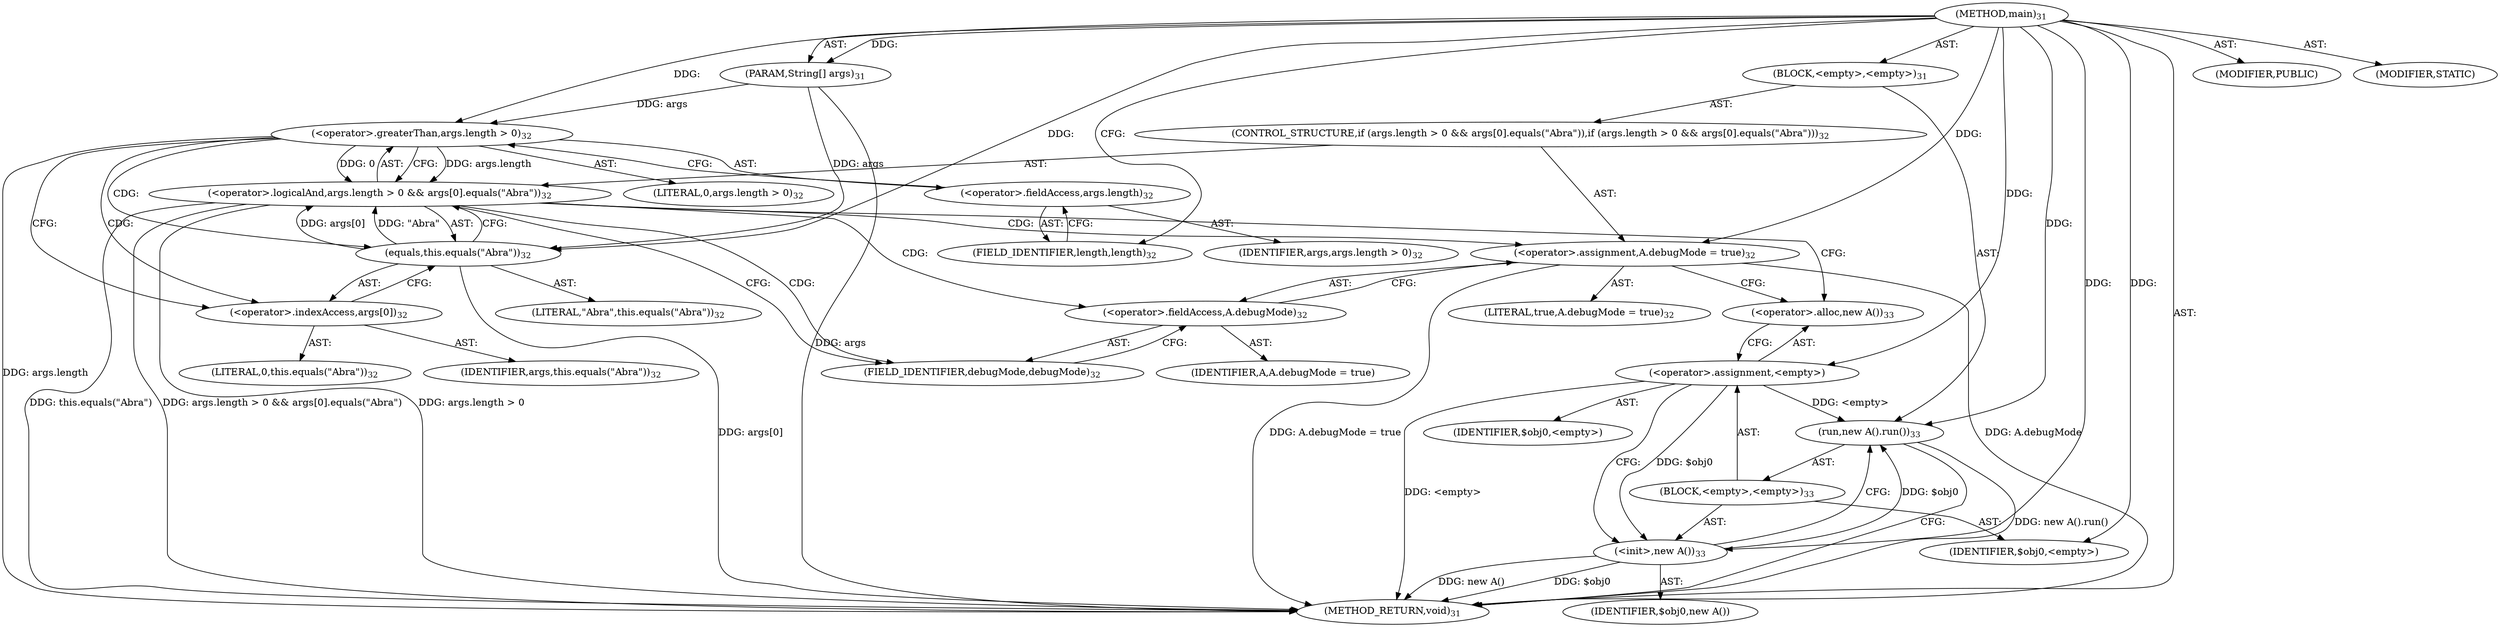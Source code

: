digraph "main" {  
"150" [label = <(METHOD,main)<SUB>31</SUB>> ]
"151" [label = <(PARAM,String[] args)<SUB>31</SUB>> ]
"152" [label = <(BLOCK,&lt;empty&gt;,&lt;empty&gt;)<SUB>31</SUB>> ]
"153" [label = <(CONTROL_STRUCTURE,if (args.length &gt; 0 &amp;&amp; args[0].equals(&quot;Abra&quot;)),if (args.length &gt; 0 &amp;&amp; args[0].equals(&quot;Abra&quot;)))<SUB>32</SUB>> ]
"154" [label = <(&lt;operator&gt;.logicalAnd,args.length &gt; 0 &amp;&amp; args[0].equals(&quot;Abra&quot;))<SUB>32</SUB>> ]
"155" [label = <(&lt;operator&gt;.greaterThan,args.length &gt; 0)<SUB>32</SUB>> ]
"156" [label = <(&lt;operator&gt;.fieldAccess,args.length)<SUB>32</SUB>> ]
"157" [label = <(IDENTIFIER,args,args.length &gt; 0)<SUB>32</SUB>> ]
"158" [label = <(FIELD_IDENTIFIER,length,length)<SUB>32</SUB>> ]
"159" [label = <(LITERAL,0,args.length &gt; 0)<SUB>32</SUB>> ]
"160" [label = <(equals,this.equals(&quot;Abra&quot;))<SUB>32</SUB>> ]
"161" [label = <(&lt;operator&gt;.indexAccess,args[0])<SUB>32</SUB>> ]
"162" [label = <(IDENTIFIER,args,this.equals(&quot;Abra&quot;))<SUB>32</SUB>> ]
"163" [label = <(LITERAL,0,this.equals(&quot;Abra&quot;))<SUB>32</SUB>> ]
"164" [label = <(LITERAL,&quot;Abra&quot;,this.equals(&quot;Abra&quot;))<SUB>32</SUB>> ]
"165" [label = <(&lt;operator&gt;.assignment,A.debugMode = true)<SUB>32</SUB>> ]
"166" [label = <(&lt;operator&gt;.fieldAccess,A.debugMode)<SUB>32</SUB>> ]
"167" [label = <(IDENTIFIER,A,A.debugMode = true)> ]
"168" [label = <(FIELD_IDENTIFIER,debugMode,debugMode)<SUB>32</SUB>> ]
"169" [label = <(LITERAL,true,A.debugMode = true)<SUB>32</SUB>> ]
"170" [label = <(run,new A().run())<SUB>33</SUB>> ]
"171" [label = <(BLOCK,&lt;empty&gt;,&lt;empty&gt;)<SUB>33</SUB>> ]
"172" [label = <(&lt;operator&gt;.assignment,&lt;empty&gt;)> ]
"173" [label = <(IDENTIFIER,$obj0,&lt;empty&gt;)> ]
"174" [label = <(&lt;operator&gt;.alloc,new A())<SUB>33</SUB>> ]
"175" [label = <(&lt;init&gt;,new A())<SUB>33</SUB>> ]
"176" [label = <(IDENTIFIER,$obj0,new A())> ]
"177" [label = <(IDENTIFIER,$obj0,&lt;empty&gt;)> ]
"178" [label = <(MODIFIER,PUBLIC)> ]
"179" [label = <(MODIFIER,STATIC)> ]
"180" [label = <(METHOD_RETURN,void)<SUB>31</SUB>> ]
  "150" -> "151"  [ label = "AST: "] 
  "150" -> "152"  [ label = "AST: "] 
  "150" -> "178"  [ label = "AST: "] 
  "150" -> "179"  [ label = "AST: "] 
  "150" -> "180"  [ label = "AST: "] 
  "152" -> "153"  [ label = "AST: "] 
  "152" -> "170"  [ label = "AST: "] 
  "153" -> "154"  [ label = "AST: "] 
  "153" -> "165"  [ label = "AST: "] 
  "154" -> "155"  [ label = "AST: "] 
  "154" -> "160"  [ label = "AST: "] 
  "155" -> "156"  [ label = "AST: "] 
  "155" -> "159"  [ label = "AST: "] 
  "156" -> "157"  [ label = "AST: "] 
  "156" -> "158"  [ label = "AST: "] 
  "160" -> "161"  [ label = "AST: "] 
  "160" -> "164"  [ label = "AST: "] 
  "161" -> "162"  [ label = "AST: "] 
  "161" -> "163"  [ label = "AST: "] 
  "165" -> "166"  [ label = "AST: "] 
  "165" -> "169"  [ label = "AST: "] 
  "166" -> "167"  [ label = "AST: "] 
  "166" -> "168"  [ label = "AST: "] 
  "170" -> "171"  [ label = "AST: "] 
  "171" -> "172"  [ label = "AST: "] 
  "171" -> "175"  [ label = "AST: "] 
  "171" -> "177"  [ label = "AST: "] 
  "172" -> "173"  [ label = "AST: "] 
  "172" -> "174"  [ label = "AST: "] 
  "175" -> "176"  [ label = "AST: "] 
  "170" -> "180"  [ label = "CFG: "] 
  "154" -> "168"  [ label = "CFG: "] 
  "154" -> "174"  [ label = "CFG: "] 
  "165" -> "174"  [ label = "CFG: "] 
  "155" -> "154"  [ label = "CFG: "] 
  "155" -> "161"  [ label = "CFG: "] 
  "160" -> "154"  [ label = "CFG: "] 
  "166" -> "165"  [ label = "CFG: "] 
  "172" -> "175"  [ label = "CFG: "] 
  "175" -> "170"  [ label = "CFG: "] 
  "156" -> "155"  [ label = "CFG: "] 
  "161" -> "160"  [ label = "CFG: "] 
  "168" -> "166"  [ label = "CFG: "] 
  "174" -> "172"  [ label = "CFG: "] 
  "158" -> "156"  [ label = "CFG: "] 
  "150" -> "158"  [ label = "CFG: "] 
  "151" -> "180"  [ label = "DDG: args"] 
  "155" -> "180"  [ label = "DDG: args.length"] 
  "154" -> "180"  [ label = "DDG: args.length &gt; 0"] 
  "160" -> "180"  [ label = "DDG: args[0]"] 
  "154" -> "180"  [ label = "DDG: this.equals(&quot;Abra&quot;)"] 
  "154" -> "180"  [ label = "DDG: args.length &gt; 0 &amp;&amp; args[0].equals(&quot;Abra&quot;)"] 
  "165" -> "180"  [ label = "DDG: A.debugMode"] 
  "165" -> "180"  [ label = "DDG: A.debugMode = true"] 
  "172" -> "180"  [ label = "DDG: &lt;empty&gt;"] 
  "175" -> "180"  [ label = "DDG: $obj0"] 
  "175" -> "180"  [ label = "DDG: new A()"] 
  "170" -> "180"  [ label = "DDG: new A().run()"] 
  "150" -> "151"  [ label = "DDG: "] 
  "150" -> "165"  [ label = "DDG: "] 
  "172" -> "170"  [ label = "DDG: &lt;empty&gt;"] 
  "175" -> "170"  [ label = "DDG: $obj0"] 
  "150" -> "170"  [ label = "DDG: "] 
  "155" -> "154"  [ label = "DDG: args.length"] 
  "155" -> "154"  [ label = "DDG: 0"] 
  "160" -> "154"  [ label = "DDG: args[0]"] 
  "160" -> "154"  [ label = "DDG: &quot;Abra&quot;"] 
  "150" -> "172"  [ label = "DDG: "] 
  "150" -> "177"  [ label = "DDG: "] 
  "151" -> "155"  [ label = "DDG: args"] 
  "150" -> "155"  [ label = "DDG: "] 
  "151" -> "160"  [ label = "DDG: args"] 
  "150" -> "160"  [ label = "DDG: "] 
  "172" -> "175"  [ label = "DDG: $obj0"] 
  "150" -> "175"  [ label = "DDG: "] 
  "154" -> "166"  [ label = "CDG: "] 
  "154" -> "168"  [ label = "CDG: "] 
  "154" -> "165"  [ label = "CDG: "] 
  "155" -> "160"  [ label = "CDG: "] 
  "155" -> "161"  [ label = "CDG: "] 
}
